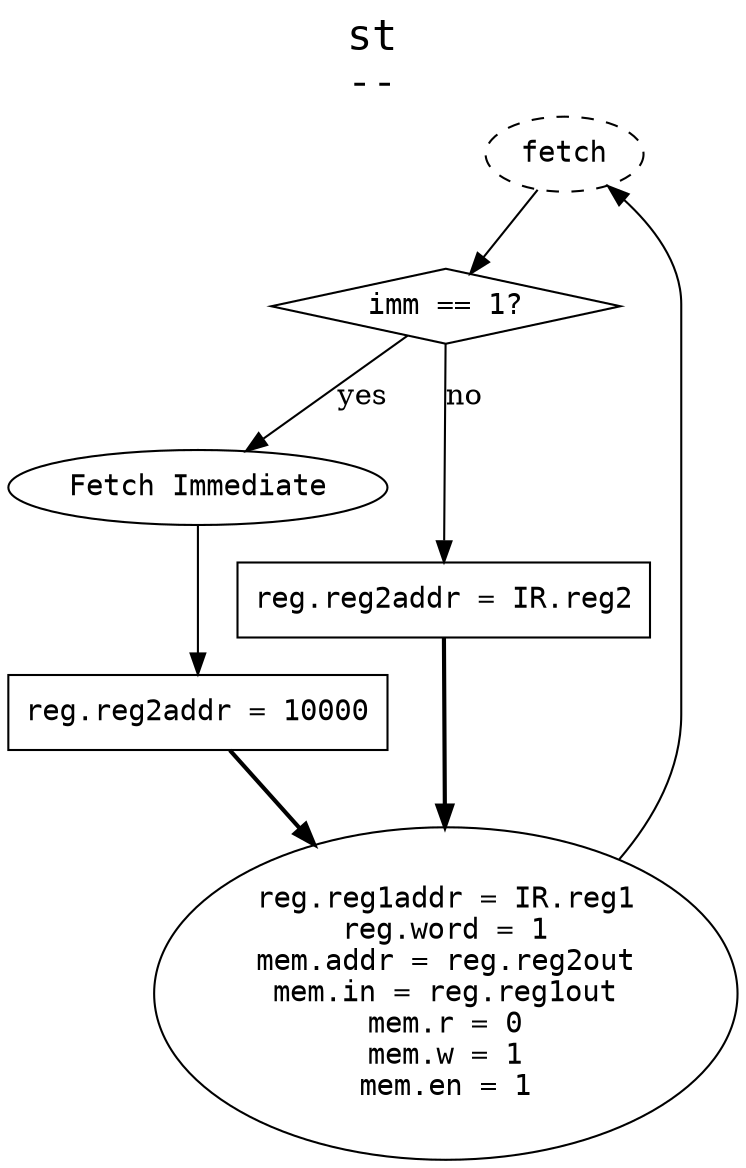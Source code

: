 digraph st {
	label="st\n--\n";
	labelloc="t";
	fontsize=20;
	fontname="mono";

	node [shape=oval, fontname="mono"];
	fetch [style=dashed];
	FetchImm [label="Fetch Immediate"];
	Store [label="reg.reg1addr = IR.reg1\nreg.word = 1\nmem.addr = reg.reg2out\nmem.in = reg.reg1out\nmem.r = 0\nmem.w = 1\nmem.en = 1"];

	node [shape=diamond, fontname="mono"];
	IsImm [label="imm == 1?"];

	node [shape=rect, fontname="mono"];
	Reg2 [label="reg.reg2addr = IR.reg2"];
	RegImm [label="reg.reg2addr = 10000"];

	fetch -> IsImm;
	IsImm -> FetchImm [label="yes"];
	IsImm -> Reg2     [label="no"];
	
	Reg2  -> Store    [style=bold];

	FetchImm -> RegImm;
	RegImm -> Store   [style=bold];

	Store -> fetch;
}
